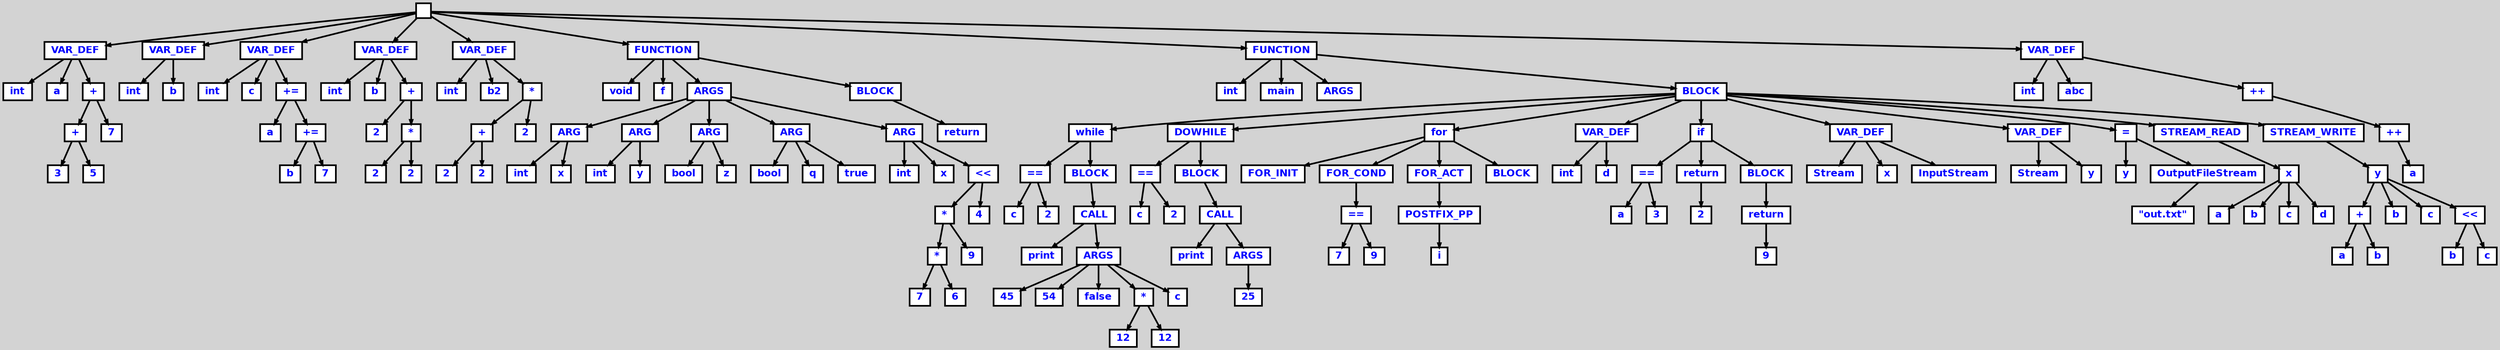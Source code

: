 digraph {

	ordering=out;
	ranksep=.4;
	bgcolor="lightgrey"; node [shape=box, fixedsize=false, fontsize=12, fontname="Helvetica-bold", fontcolor="blue"
		width=.25, height=.25, color="black", fillcolor="white", style="filled, solid, bold"];
	edge [arrowsize=.5, color="black", style="bold"]

  n0 [label=""];
  n1 [label="VAR_DEF"];
  n1 [label="VAR_DEF"];
  n2 [label="int"];
  n3 [label="a"];
  n4 [label="+"];
  n4 [label="+"];
  n5 [label="+"];
  n5 [label="+"];
  n6 [label="3"];
  n7 [label="5"];
  n8 [label="7"];
  n9 [label="VAR_DEF"];
  n9 [label="VAR_DEF"];
  n10 [label="int"];
  n11 [label="b"];
  n12 [label="VAR_DEF"];
  n12 [label="VAR_DEF"];
  n13 [label="int"];
  n14 [label="c"];
  n15 [label="+="];
  n15 [label="+="];
  n16 [label="a"];
  n17 [label="+="];
  n17 [label="+="];
  n18 [label="b"];
  n19 [label="7"];
  n20 [label="VAR_DEF"];
  n20 [label="VAR_DEF"];
  n21 [label="int"];
  n22 [label="b"];
  n23 [label="+"];
  n23 [label="+"];
  n24 [label="2"];
  n25 [label="*"];
  n25 [label="*"];
  n26 [label="2"];
  n27 [label="2"];
  n28 [label="VAR_DEF"];
  n28 [label="VAR_DEF"];
  n29 [label="int"];
  n30 [label="b2"];
  n31 [label="*"];
  n31 [label="*"];
  n32 [label="+"];
  n32 [label="+"];
  n33 [label="2"];
  n34 [label="2"];
  n35 [label="2"];
  n36 [label="FUNCTION"];
  n36 [label="FUNCTION"];
  n37 [label="void"];
  n38 [label="f"];
  n39 [label="ARGS"];
  n39 [label="ARGS"];
  n40 [label="ARG"];
  n40 [label="ARG"];
  n41 [label="int"];
  n42 [label="x"];
  n43 [label="ARG"];
  n43 [label="ARG"];
  n44 [label="int"];
  n45 [label="y"];
  n46 [label="ARG"];
  n46 [label="ARG"];
  n47 [label="bool"];
  n48 [label="z"];
  n49 [label="ARG"];
  n49 [label="ARG"];
  n50 [label="bool"];
  n51 [label="q"];
  n52 [label="true"];
  n53 [label="ARG"];
  n53 [label="ARG"];
  n54 [label="int"];
  n55 [label="x"];
  n56 [label="<<"];
  n56 [label="<<"];
  n57 [label="*"];
  n57 [label="*"];
  n58 [label="*"];
  n58 [label="*"];
  n59 [label="7"];
  n60 [label="6"];
  n61 [label="9"];
  n62 [label="4"];
  n63 [label="BLOCK"];
  n63 [label="BLOCK"];
  n64 [label="return"];
  n65 [label="FUNCTION"];
  n65 [label="FUNCTION"];
  n66 [label="int"];
  n67 [label="main"];
  n68 [label="ARGS"];
  n69 [label="BLOCK"];
  n69 [label="BLOCK"];
  n70 [label="while"];
  n70 [label="while"];
  n71 [label="=="];
  n71 [label="=="];
  n72 [label="c"];
  n73 [label="2"];
  n74 [label="BLOCK"];
  n74 [label="BLOCK"];
  n75 [label="CALL"];
  n75 [label="CALL"];
  n76 [label="print"];
  n77 [label="ARGS"];
  n77 [label="ARGS"];
  n78 [label="45"];
  n79 [label="54"];
  n80 [label="false"];
  n81 [label="*"];
  n81 [label="*"];
  n82 [label="12"];
  n83 [label="12"];
  n84 [label="c"];
  n85 [label="DOWHILE"];
  n85 [label="DOWHILE"];
  n86 [label="=="];
  n86 [label="=="];
  n87 [label="c"];
  n88 [label="2"];
  n89 [label="BLOCK"];
  n89 [label="BLOCK"];
  n90 [label="CALL"];
  n90 [label="CALL"];
  n91 [label="print"];
  n92 [label="ARGS"];
  n92 [label="ARGS"];
  n93 [label="25"];
  n94 [label="for"];
  n94 [label="for"];
  n95 [label="FOR_INIT"];
  n96 [label="FOR_COND"];
  n96 [label="FOR_COND"];
  n97 [label="=="];
  n97 [label="=="];
  n98 [label="7"];
  n99 [label="9"];
  n100 [label="FOR_ACT"];
  n100 [label="FOR_ACT"];
  n101 [label="POSTFIX_PP"];
  n101 [label="POSTFIX_PP"];
  n102 [label="i"];
  n103 [label="BLOCK"];
  n104 [label="VAR_DEF"];
  n104 [label="VAR_DEF"];
  n105 [label="int"];
  n106 [label="d"];
  n107 [label="if"];
  n107 [label="if"];
  n108 [label="=="];
  n108 [label="=="];
  n109 [label="a"];
  n110 [label="3"];
  n111 [label="return"];
  n111 [label="return"];
  n112 [label="2"];
  n113 [label="BLOCK"];
  n113 [label="BLOCK"];
  n114 [label="return"];
  n114 [label="return"];
  n115 [label="9"];
  n116 [label="VAR_DEF"];
  n116 [label="VAR_DEF"];
  n117 [label="Stream"];
  n118 [label="x"];
  n119 [label="InputStream"];
  n120 [label="VAR_DEF"];
  n120 [label="VAR_DEF"];
  n121 [label="Stream"];
  n122 [label="y"];
  n123 [label="="];
  n123 [label="="];
  n124 [label="y"];
  n125 [label="OutputFileStream"];
  n125 [label="OutputFileStream"];
  n126 [label="\"out.txt\""];
  n127 [label="STREAM_READ"];
  n127 [label="STREAM_READ"];
  n128 [label="x"];
  n128 [label="x"];
  n129 [label="a"];
  n130 [label="b"];
  n131 [label="c"];
  n132 [label="d"];
  n133 [label="STREAM_WRITE"];
  n133 [label="STREAM_WRITE"];
  n134 [label="y"];
  n134 [label="y"];
  n135 [label="+"];
  n135 [label="+"];
  n136 [label="a"];
  n137 [label="b"];
  n138 [label="b"];
  n139 [label="c"];
  n140 [label="<<"];
  n140 [label="<<"];
  n141 [label="b"];
  n142 [label="c"];
  n143 [label="VAR_DEF"];
  n143 [label="VAR_DEF"];
  n144 [label="int"];
  n145 [label="abc"];
  n146 [label="++"];
  n146 [label="++"];
  n147 [label="++"];
  n147 [label="++"];
  n148 [label="a"];

  n0 -> n1 // "" -> "VAR_DEF"
  n1 -> n2 // "VAR_DEF" -> "int"
  n1 -> n3 // "VAR_DEF" -> "a"
  n1 -> n4 // "VAR_DEF" -> "+"
  n4 -> n5 // "+" -> "+"
  n5 -> n6 // "+" -> "3"
  n5 -> n7 // "+" -> "5"
  n4 -> n8 // "+" -> "7"
  n0 -> n9 // "" -> "VAR_DEF"
  n9 -> n10 // "VAR_DEF" -> "int"
  n9 -> n11 // "VAR_DEF" -> "b"
  n0 -> n12 // "" -> "VAR_DEF"
  n12 -> n13 // "VAR_DEF" -> "int"
  n12 -> n14 // "VAR_DEF" -> "c"
  n12 -> n15 // "VAR_DEF" -> "+="
  n15 -> n16 // "+=" -> "a"
  n15 -> n17 // "+=" -> "+="
  n17 -> n18 // "+=" -> "b"
  n17 -> n19 // "+=" -> "7"
  n0 -> n20 // "" -> "VAR_DEF"
  n20 -> n21 // "VAR_DEF" -> "int"
  n20 -> n22 // "VAR_DEF" -> "b"
  n20 -> n23 // "VAR_DEF" -> "+"
  n23 -> n24 // "+" -> "2"
  n23 -> n25 // "+" -> "*"
  n25 -> n26 // "*" -> "2"
  n25 -> n27 // "*" -> "2"
  n0 -> n28 // "" -> "VAR_DEF"
  n28 -> n29 // "VAR_DEF" -> "int"
  n28 -> n30 // "VAR_DEF" -> "b2"
  n28 -> n31 // "VAR_DEF" -> "*"
  n31 -> n32 // "*" -> "+"
  n32 -> n33 // "+" -> "2"
  n32 -> n34 // "+" -> "2"
  n31 -> n35 // "*" -> "2"
  n0 -> n36 // "" -> "FUNCTION"
  n36 -> n37 // "FUNCTION" -> "void"
  n36 -> n38 // "FUNCTION" -> "f"
  n36 -> n39 // "FUNCTION" -> "ARGS"
  n39 -> n40 // "ARGS" -> "ARG"
  n40 -> n41 // "ARG" -> "int"
  n40 -> n42 // "ARG" -> "x"
  n39 -> n43 // "ARGS" -> "ARG"
  n43 -> n44 // "ARG" -> "int"
  n43 -> n45 // "ARG" -> "y"
  n39 -> n46 // "ARGS" -> "ARG"
  n46 -> n47 // "ARG" -> "bool"
  n46 -> n48 // "ARG" -> "z"
  n39 -> n49 // "ARGS" -> "ARG"
  n49 -> n50 // "ARG" -> "bool"
  n49 -> n51 // "ARG" -> "q"
  n49 -> n52 // "ARG" -> "true"
  n39 -> n53 // "ARGS" -> "ARG"
  n53 -> n54 // "ARG" -> "int"
  n53 -> n55 // "ARG" -> "x"
  n53 -> n56 // "ARG" -> "<<"
  n56 -> n57 // "<<" -> "*"
  n57 -> n58 // "*" -> "*"
  n58 -> n59 // "*" -> "7"
  n58 -> n60 // "*" -> "6"
  n57 -> n61 // "*" -> "9"
  n56 -> n62 // "<<" -> "4"
  n36 -> n63 // "FUNCTION" -> "BLOCK"
  n63 -> n64 // "BLOCK" -> "return"
  n0 -> n65 // "" -> "FUNCTION"
  n65 -> n66 // "FUNCTION" -> "int"
  n65 -> n67 // "FUNCTION" -> "main"
  n65 -> n68 // "FUNCTION" -> "ARGS"
  n65 -> n69 // "FUNCTION" -> "BLOCK"
  n69 -> n70 // "BLOCK" -> "while"
  n70 -> n71 // "while" -> "=="
  n71 -> n72 // "==" -> "c"
  n71 -> n73 // "==" -> "2"
  n70 -> n74 // "while" -> "BLOCK"
  n74 -> n75 // "BLOCK" -> "CALL"
  n75 -> n76 // "CALL" -> "print"
  n75 -> n77 // "CALL" -> "ARGS"
  n77 -> n78 // "ARGS" -> "45"
  n77 -> n79 // "ARGS" -> "54"
  n77 -> n80 // "ARGS" -> "false"
  n77 -> n81 // "ARGS" -> "*"
  n81 -> n82 // "*" -> "12"
  n81 -> n83 // "*" -> "12"
  n77 -> n84 // "ARGS" -> "c"
  n69 -> n85 // "BLOCK" -> "DOWHILE"
  n85 -> n86 // "DOWHILE" -> "=="
  n86 -> n87 // "==" -> "c"
  n86 -> n88 // "==" -> "2"
  n85 -> n89 // "DOWHILE" -> "BLOCK"
  n89 -> n90 // "BLOCK" -> "CALL"
  n90 -> n91 // "CALL" -> "print"
  n90 -> n92 // "CALL" -> "ARGS"
  n92 -> n93 // "ARGS" -> "25"
  n69 -> n94 // "BLOCK" -> "for"
  n94 -> n95 // "for" -> "FOR_INIT"
  n94 -> n96 // "for" -> "FOR_COND"
  n96 -> n97 // "FOR_COND" -> "=="
  n97 -> n98 // "==" -> "7"
  n97 -> n99 // "==" -> "9"
  n94 -> n100 // "for" -> "FOR_ACT"
  n100 -> n101 // "FOR_ACT" -> "POSTFIX_PP"
  n101 -> n102 // "POSTFIX_PP" -> "i"
  n94 -> n103 // "for" -> "BLOCK"
  n69 -> n104 // "BLOCK" -> "VAR_DEF"
  n104 -> n105 // "VAR_DEF" -> "int"
  n104 -> n106 // "VAR_DEF" -> "d"
  n69 -> n107 // "BLOCK" -> "if"
  n107 -> n108 // "if" -> "=="
  n108 -> n109 // "==" -> "a"
  n108 -> n110 // "==" -> "3"
  n107 -> n111 // "if" -> "return"
  n111 -> n112 // "return" -> "2"
  n107 -> n113 // "if" -> "BLOCK"
  n113 -> n114 // "BLOCK" -> "return"
  n114 -> n115 // "return" -> "9"
  n69 -> n116 // "BLOCK" -> "VAR_DEF"
  n116 -> n117 // "VAR_DEF" -> "Stream"
  n116 -> n118 // "VAR_DEF" -> "x"
  n116 -> n119 // "VAR_DEF" -> "InputStream"
  n69 -> n120 // "BLOCK" -> "VAR_DEF"
  n120 -> n121 // "VAR_DEF" -> "Stream"
  n120 -> n122 // "VAR_DEF" -> "y"
  n69 -> n123 // "BLOCK" -> "="
  n123 -> n124 // "=" -> "y"
  n123 -> n125 // "=" -> "OutputFileStream"
  n125 -> n126 // "OutputFileStream" -> "\"out.txt\""
  n69 -> n127 // "BLOCK" -> "STREAM_READ"
  n127 -> n128 // "STREAM_READ" -> "x"
  n128 -> n129 // "x" -> "a"
  n128 -> n130 // "x" -> "b"
  n128 -> n131 // "x" -> "c"
  n128 -> n132 // "x" -> "d"
  n69 -> n133 // "BLOCK" -> "STREAM_WRITE"
  n133 -> n134 // "STREAM_WRITE" -> "y"
  n134 -> n135 // "y" -> "+"
  n135 -> n136 // "+" -> "a"
  n135 -> n137 // "+" -> "b"
  n134 -> n138 // "y" -> "b"
  n134 -> n139 // "y" -> "c"
  n134 -> n140 // "y" -> "<<"
  n140 -> n141 // "<<" -> "b"
  n140 -> n142 // "<<" -> "c"
  n0 -> n143 // "" -> "VAR_DEF"
  n143 -> n144 // "VAR_DEF" -> "int"
  n143 -> n145 // "VAR_DEF" -> "abc"
  n143 -> n146 // "VAR_DEF" -> "++"
  n146 -> n147 // "++" -> "++"
  n147 -> n148 // "++" -> "a"

}
